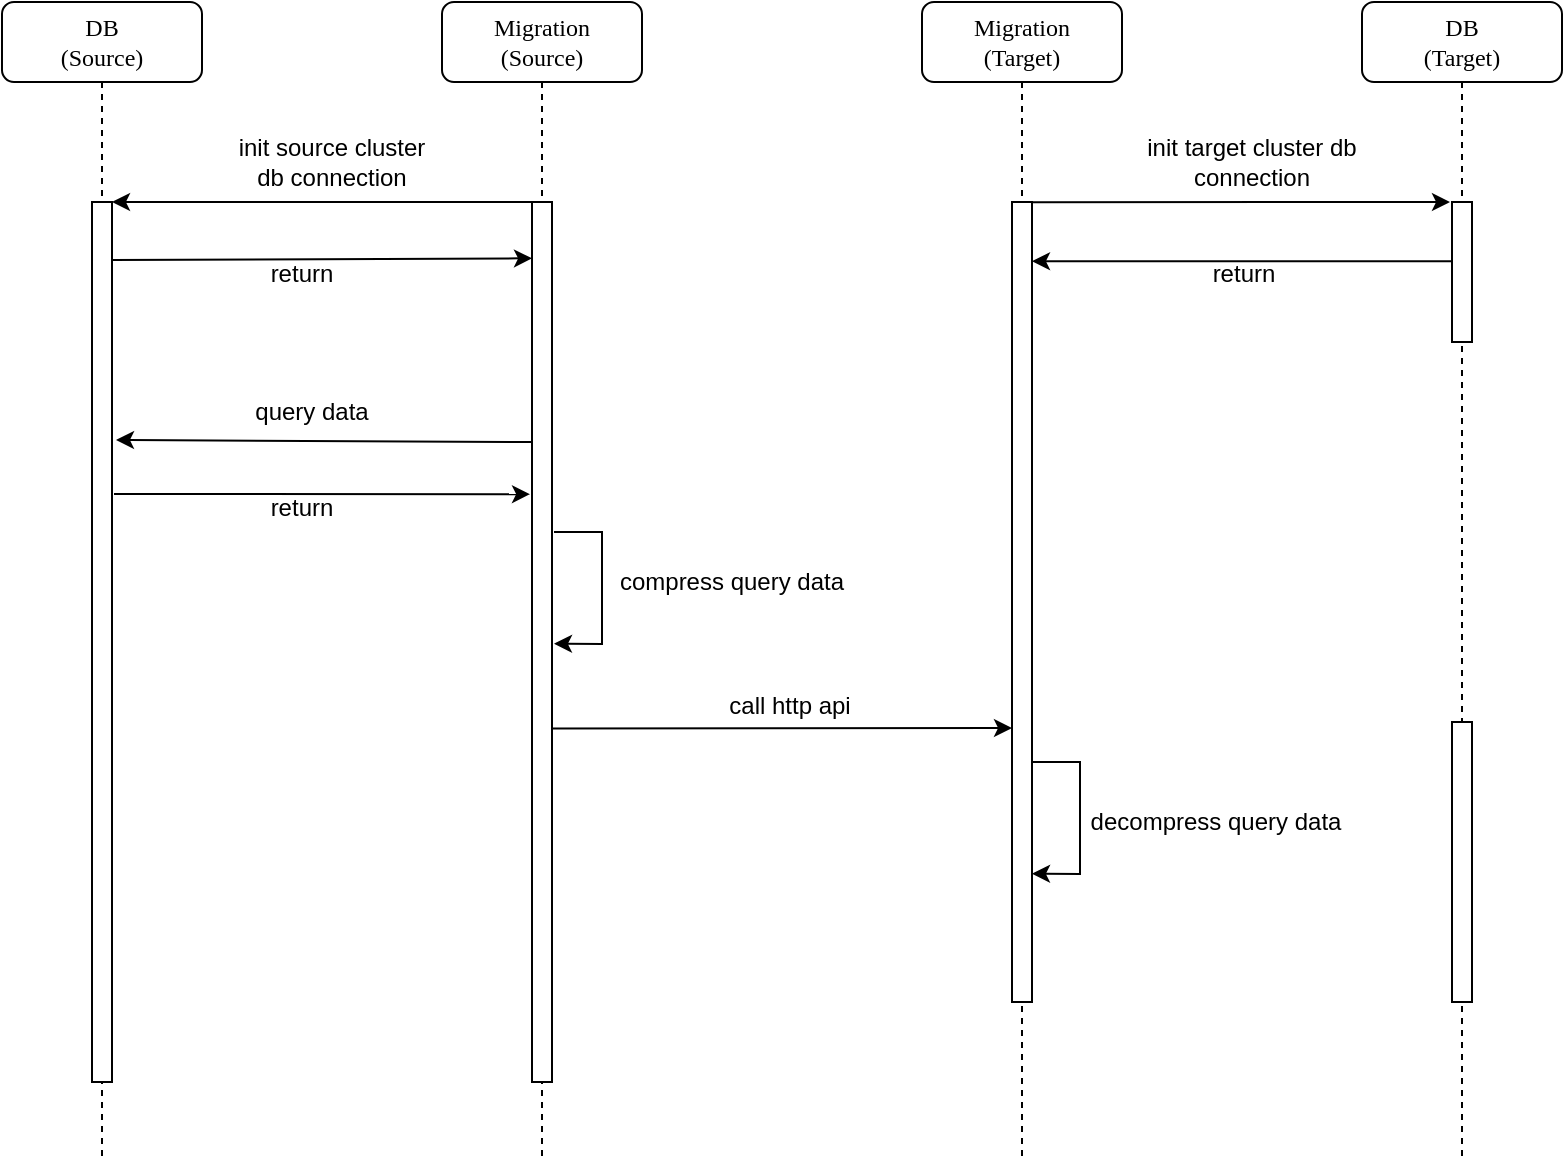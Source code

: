 <mxfile version="14.7.3" type="github">
  <diagram name="Page-1" id="13e1069c-82ec-6db2-03f1-153e76fe0fe0">
    <mxGraphModel dx="1972" dy="588" grid="1" gridSize="10" guides="1" tooltips="1" connect="1" arrows="1" fold="1" page="1" pageScale="1" pageWidth="1100" pageHeight="850" background="none" math="0" shadow="0">
      <root>
        <mxCell id="0" />
        <mxCell id="1" parent="0" />
        <mxCell id="7baba1c4bc27f4b0-2" value="Migration&lt;br&gt;(Target)" style="shape=umlLifeline;perimeter=lifelinePerimeter;whiteSpace=wrap;html=1;container=1;collapsible=0;recursiveResize=0;outlineConnect=0;rounded=1;shadow=0;comic=0;labelBackgroundColor=none;strokeWidth=1;fontFamily=Verdana;fontSize=12;align=center;" parent="1" vertex="1">
          <mxGeometry x="340" y="80" width="100" height="580" as="geometry" />
        </mxCell>
        <mxCell id="7baba1c4bc27f4b0-10" value="" style="html=1;points=[];perimeter=orthogonalPerimeter;rounded=0;shadow=0;comic=0;labelBackgroundColor=none;strokeWidth=1;fontFamily=Verdana;fontSize=12;align=center;" parent="7baba1c4bc27f4b0-2" vertex="1">
          <mxGeometry x="45" y="100" width="10" height="400" as="geometry" />
        </mxCell>
        <mxCell id="7baba1c4bc27f4b0-3" value="DB&lt;br&gt;(Source)" style="shape=umlLifeline;perimeter=lifelinePerimeter;whiteSpace=wrap;html=1;container=1;collapsible=0;recursiveResize=0;outlineConnect=0;rounded=1;shadow=0;comic=0;labelBackgroundColor=none;strokeWidth=1;fontFamily=Verdana;fontSize=12;align=center;" parent="1" vertex="1">
          <mxGeometry x="-120" y="80" width="100" height="580" as="geometry" />
        </mxCell>
        <mxCell id="7baba1c4bc27f4b0-13" value="" style="html=1;points=[];perimeter=orthogonalPerimeter;rounded=0;shadow=0;comic=0;labelBackgroundColor=none;strokeWidth=1;fontFamily=Verdana;fontSize=12;align=center;" parent="7baba1c4bc27f4b0-3" vertex="1">
          <mxGeometry x="45" y="100" width="10" height="440" as="geometry" />
        </mxCell>
        <mxCell id="7baba1c4bc27f4b0-4" value="DB&lt;br&gt;(Target)" style="shape=umlLifeline;perimeter=lifelinePerimeter;whiteSpace=wrap;html=1;container=1;collapsible=0;recursiveResize=0;outlineConnect=0;rounded=1;shadow=0;comic=0;labelBackgroundColor=none;strokeWidth=1;fontFamily=Verdana;fontSize=12;align=center;" parent="1" vertex="1">
          <mxGeometry x="560" y="80" width="100" height="580" as="geometry" />
        </mxCell>
        <mxCell id="7baba1c4bc27f4b0-8" value="Migration&lt;br&gt;(Source)" style="shape=umlLifeline;perimeter=lifelinePerimeter;whiteSpace=wrap;html=1;container=1;collapsible=0;recursiveResize=0;outlineConnect=0;rounded=1;shadow=0;comic=0;labelBackgroundColor=none;strokeWidth=1;fontFamily=Verdana;fontSize=12;align=center;" parent="1" vertex="1">
          <mxGeometry x="100" y="80" width="100" height="580" as="geometry" />
        </mxCell>
        <mxCell id="7baba1c4bc27f4b0-9" value="" style="html=1;points=[];perimeter=orthogonalPerimeter;rounded=0;shadow=0;comic=0;labelBackgroundColor=none;strokeWidth=1;fontFamily=Verdana;fontSize=12;align=center;" parent="7baba1c4bc27f4b0-8" vertex="1">
          <mxGeometry x="45" y="100" width="10" height="440" as="geometry" />
        </mxCell>
        <mxCell id="ktMZoi3uPWG08Svy4-ye-23" value="" style="endArrow=classic;html=1;exitX=1.1;exitY=0.375;exitDx=0;exitDy=0;exitPerimeter=0;entryX=1.1;entryY=0.502;entryDx=0;entryDy=0;entryPerimeter=0;rounded=0;" edge="1" parent="7baba1c4bc27f4b0-8" source="7baba1c4bc27f4b0-9" target="7baba1c4bc27f4b0-9">
          <mxGeometry width="50" height="50" relative="1" as="geometry">
            <mxPoint x="150" y="340" as="sourcePoint" />
            <mxPoint x="170" y="420" as="targetPoint" />
            <Array as="points">
              <mxPoint x="80" y="265" />
              <mxPoint x="80" y="321" />
            </Array>
          </mxGeometry>
        </mxCell>
        <mxCell id="7baba1c4bc27f4b0-16" value="" style="html=1;points=[];perimeter=orthogonalPerimeter;rounded=0;shadow=0;comic=0;labelBackgroundColor=none;strokeWidth=1;fontFamily=Verdana;fontSize=12;align=center;" parent="1" vertex="1">
          <mxGeometry x="605" y="180" width="10" height="70" as="geometry" />
        </mxCell>
        <mxCell id="7baba1c4bc27f4b0-22" value="" style="html=1;points=[];perimeter=orthogonalPerimeter;rounded=0;shadow=0;comic=0;labelBackgroundColor=none;strokeWidth=1;fontFamily=Verdana;fontSize=12;align=center;" parent="1" vertex="1">
          <mxGeometry x="605" y="440" width="10" height="140" as="geometry" />
        </mxCell>
        <mxCell id="ktMZoi3uPWG08Svy4-ye-6" value="init source cluster db connection" style="text;html=1;strokeColor=none;fillColor=none;align=center;verticalAlign=middle;whiteSpace=wrap;rounded=0;" vertex="1" parent="1">
          <mxGeometry x="-10" y="150" width="110" height="20" as="geometry" />
        </mxCell>
        <mxCell id="ktMZoi3uPWG08Svy4-ye-7" value="" style="endArrow=classic;html=1;exitX=0.5;exitY=0;exitDx=0;exitDy=0;exitPerimeter=0;" edge="1" parent="1" source="7baba1c4bc27f4b0-9">
          <mxGeometry width="50" height="50" relative="1" as="geometry">
            <mxPoint x="142" y="181" as="sourcePoint" />
            <mxPoint x="-65" y="180" as="targetPoint" />
          </mxGeometry>
        </mxCell>
        <mxCell id="ktMZoi3uPWG08Svy4-ye-8" value="" style="endArrow=classic;html=1;exitX=1;exitY=0.066;exitDx=0;exitDy=0;exitPerimeter=0;entryX=0;entryY=0.064;entryDx=0;entryDy=0;entryPerimeter=0;" edge="1" parent="1" source="7baba1c4bc27f4b0-13" target="7baba1c4bc27f4b0-9">
          <mxGeometry width="50" height="50" relative="1" as="geometry">
            <mxPoint x="-240" y="300" as="sourcePoint" />
            <mxPoint x="140" y="209" as="targetPoint" />
          </mxGeometry>
        </mxCell>
        <mxCell id="ktMZoi3uPWG08Svy4-ye-9" value="" style="endArrow=classic;html=1;exitX=1;exitY=0.009;exitDx=0;exitDy=0;exitPerimeter=0;entryX=-0.1;entryY=0;entryDx=0;entryDy=0;entryPerimeter=0;" edge="1" parent="1" target="7baba1c4bc27f4b0-16">
          <mxGeometry width="50" height="50" relative="1" as="geometry">
            <mxPoint x="395" y="180.07" as="sourcePoint" />
            <mxPoint x="600" y="180" as="targetPoint" />
          </mxGeometry>
        </mxCell>
        <mxCell id="ktMZoi3uPWG08Svy4-ye-10" value="init target cluster db connection" style="text;html=1;strokeColor=none;fillColor=none;align=center;verticalAlign=middle;whiteSpace=wrap;rounded=0;" vertex="1" parent="1">
          <mxGeometry x="450" y="150" width="110" height="20" as="geometry" />
        </mxCell>
        <mxCell id="ktMZoi3uPWG08Svy4-ye-11" value="" style="endArrow=classic;html=1;exitX=0;exitY=0.123;exitDx=0;exitDy=0;exitPerimeter=0;" edge="1" parent="1">
          <mxGeometry width="50" height="50" relative="1" as="geometry">
            <mxPoint x="605" y="209.61" as="sourcePoint" />
            <mxPoint x="395" y="209.61" as="targetPoint" />
          </mxGeometry>
        </mxCell>
        <mxCell id="ktMZoi3uPWG08Svy4-ye-13" value="return" style="text;html=1;strokeColor=none;fillColor=none;align=center;verticalAlign=middle;whiteSpace=wrap;rounded=0;" vertex="1" parent="1">
          <mxGeometry x="10" y="206" width="40" height="20" as="geometry" />
        </mxCell>
        <mxCell id="ktMZoi3uPWG08Svy4-ye-14" value="return" style="text;html=1;strokeColor=none;fillColor=none;align=center;verticalAlign=middle;whiteSpace=wrap;rounded=0;" vertex="1" parent="1">
          <mxGeometry x="481" y="206" width="40" height="20" as="geometry" />
        </mxCell>
        <mxCell id="ktMZoi3uPWG08Svy4-ye-15" value="" style="endArrow=classic;html=1;" edge="1" parent="1">
          <mxGeometry width="50" height="50" relative="1" as="geometry">
            <mxPoint x="145" y="300" as="sourcePoint" />
            <mxPoint x="-63" y="299" as="targetPoint" />
          </mxGeometry>
        </mxCell>
        <mxCell id="ktMZoi3uPWG08Svy4-ye-17" value="query data" style="text;html=1;strokeColor=none;fillColor=none;align=center;verticalAlign=middle;whiteSpace=wrap;rounded=0;" vertex="1" parent="1">
          <mxGeometry y="275" width="70" height="20" as="geometry" />
        </mxCell>
        <mxCell id="ktMZoi3uPWG08Svy4-ye-19" value="" style="endArrow=classic;html=1;entryX=0;entryY=0.332;entryDx=0;entryDy=0;entryPerimeter=0;" edge="1" parent="1">
          <mxGeometry width="50" height="50" relative="1" as="geometry">
            <mxPoint x="-64" y="326" as="sourcePoint" />
            <mxPoint x="144" y="326.08" as="targetPoint" />
          </mxGeometry>
        </mxCell>
        <mxCell id="ktMZoi3uPWG08Svy4-ye-22" value="return" style="text;html=1;strokeColor=none;fillColor=none;align=center;verticalAlign=middle;whiteSpace=wrap;rounded=0;" vertex="1" parent="1">
          <mxGeometry x="10" y="323" width="40" height="20" as="geometry" />
        </mxCell>
        <mxCell id="ktMZoi3uPWG08Svy4-ye-24" value="compress query data" style="text;html=1;strokeColor=none;fillColor=none;align=center;verticalAlign=middle;whiteSpace=wrap;rounded=0;" vertex="1" parent="1">
          <mxGeometry x="180" y="360" width="130" height="20" as="geometry" />
        </mxCell>
        <mxCell id="ktMZoi3uPWG08Svy4-ye-26" value="" style="endArrow=classic;html=1;exitX=0.9;exitY=0.63;exitDx=0;exitDy=0;exitPerimeter=0;" edge="1" parent="1">
          <mxGeometry width="50" height="50" relative="1" as="geometry">
            <mxPoint x="155" y="443.2" as="sourcePoint" />
            <mxPoint x="385" y="443" as="targetPoint" />
          </mxGeometry>
        </mxCell>
        <mxCell id="ktMZoi3uPWG08Svy4-ye-27" value="call http api" style="text;html=1;strokeColor=none;fillColor=none;align=center;verticalAlign=middle;whiteSpace=wrap;rounded=0;" vertex="1" parent="1">
          <mxGeometry x="234" y="422" width="80" height="20" as="geometry" />
        </mxCell>
        <mxCell id="ktMZoi3uPWG08Svy4-ye-28" value="" style="endArrow=classic;html=1;exitX=1.1;exitY=0.375;exitDx=0;exitDy=0;exitPerimeter=0;entryX=1.1;entryY=0.502;entryDx=0;entryDy=0;entryPerimeter=0;rounded=0;" edge="1" parent="1">
          <mxGeometry width="50" height="50" relative="1" as="geometry">
            <mxPoint x="395" y="460" as="sourcePoint" />
            <mxPoint x="395" y="515.88" as="targetPoint" />
            <Array as="points">
              <mxPoint x="419" y="460" />
              <mxPoint x="419" y="516" />
            </Array>
          </mxGeometry>
        </mxCell>
        <mxCell id="ktMZoi3uPWG08Svy4-ye-29" value="decompress query data" style="text;html=1;strokeColor=none;fillColor=none;align=center;verticalAlign=middle;whiteSpace=wrap;rounded=0;" vertex="1" parent="1">
          <mxGeometry x="422" y="480" width="130" height="20" as="geometry" />
        </mxCell>
      </root>
    </mxGraphModel>
  </diagram>
</mxfile>
